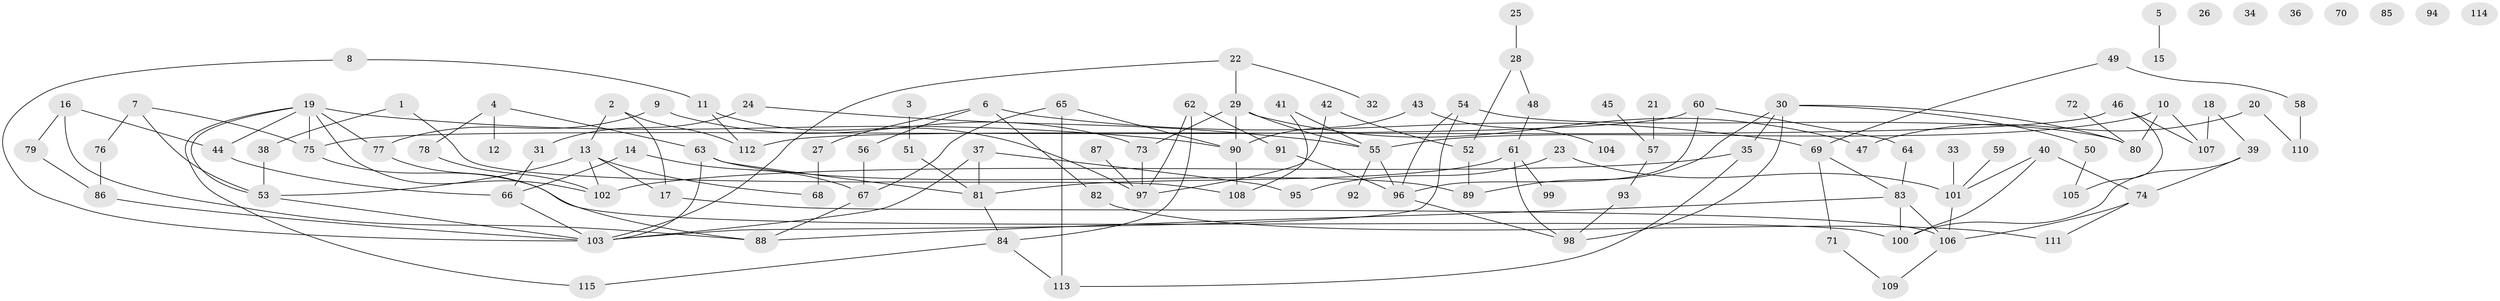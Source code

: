 // coarse degree distribution, {3: 0.15, 4: 0.15, 1: 0.1375, 2: 0.2875, 0: 0.1, 6: 0.0375, 12: 0.0125, 5: 0.0875, 9: 0.0125, 7: 0.0125, 8: 0.0125}
// Generated by graph-tools (version 1.1) at 2025/16/03/04/25 18:16:36]
// undirected, 115 vertices, 153 edges
graph export_dot {
graph [start="1"]
  node [color=gray90,style=filled];
  1;
  2;
  3;
  4;
  5;
  6;
  7;
  8;
  9;
  10;
  11;
  12;
  13;
  14;
  15;
  16;
  17;
  18;
  19;
  20;
  21;
  22;
  23;
  24;
  25;
  26;
  27;
  28;
  29;
  30;
  31;
  32;
  33;
  34;
  35;
  36;
  37;
  38;
  39;
  40;
  41;
  42;
  43;
  44;
  45;
  46;
  47;
  48;
  49;
  50;
  51;
  52;
  53;
  54;
  55;
  56;
  57;
  58;
  59;
  60;
  61;
  62;
  63;
  64;
  65;
  66;
  67;
  68;
  69;
  70;
  71;
  72;
  73;
  74;
  75;
  76;
  77;
  78;
  79;
  80;
  81;
  82;
  83;
  84;
  85;
  86;
  87;
  88;
  89;
  90;
  91;
  92;
  93;
  94;
  95;
  96;
  97;
  98;
  99;
  100;
  101;
  102;
  103;
  104;
  105;
  106;
  107;
  108;
  109;
  110;
  111;
  112;
  113;
  114;
  115;
  1 -- 38;
  1 -- 108;
  2 -- 13;
  2 -- 17;
  2 -- 112;
  3 -- 51;
  4 -- 12;
  4 -- 63;
  4 -- 78;
  5 -- 15;
  6 -- 27;
  6 -- 56;
  6 -- 69;
  6 -- 82;
  7 -- 53;
  7 -- 75;
  7 -- 76;
  8 -- 11;
  8 -- 103;
  9 -- 73;
  9 -- 77;
  10 -- 55;
  10 -- 80;
  10 -- 107;
  11 -- 97;
  11 -- 112;
  13 -- 17;
  13 -- 53;
  13 -- 68;
  13 -- 102;
  14 -- 66;
  14 -- 67;
  16 -- 44;
  16 -- 79;
  16 -- 88;
  17 -- 106;
  18 -- 39;
  18 -- 107;
  19 -- 44;
  19 -- 53;
  19 -- 75;
  19 -- 77;
  19 -- 90;
  19 -- 102;
  19 -- 115;
  20 -- 47;
  20 -- 110;
  21 -- 57;
  22 -- 29;
  22 -- 32;
  22 -- 103;
  23 -- 95;
  23 -- 101;
  24 -- 31;
  24 -- 55;
  25 -- 28;
  27 -- 68;
  28 -- 48;
  28 -- 52;
  29 -- 47;
  29 -- 55;
  29 -- 73;
  29 -- 90;
  30 -- 35;
  30 -- 50;
  30 -- 80;
  30 -- 89;
  30 -- 98;
  31 -- 66;
  33 -- 101;
  35 -- 102;
  35 -- 113;
  37 -- 81;
  37 -- 95;
  37 -- 103;
  38 -- 53;
  39 -- 74;
  39 -- 100;
  40 -- 74;
  40 -- 100;
  40 -- 101;
  41 -- 55;
  41 -- 108;
  42 -- 52;
  42 -- 97;
  43 -- 90;
  43 -- 104;
  44 -- 66;
  45 -- 57;
  46 -- 105;
  46 -- 107;
  46 -- 112;
  48 -- 61;
  49 -- 58;
  49 -- 69;
  50 -- 105;
  51 -- 81;
  52 -- 89;
  53 -- 103;
  54 -- 80;
  54 -- 96;
  54 -- 103;
  55 -- 92;
  55 -- 96;
  56 -- 67;
  57 -- 93;
  58 -- 110;
  59 -- 101;
  60 -- 64;
  60 -- 75;
  60 -- 96;
  61 -- 81;
  61 -- 98;
  61 -- 99;
  62 -- 84;
  62 -- 91;
  62 -- 97;
  63 -- 81;
  63 -- 89;
  63 -- 103;
  64 -- 83;
  65 -- 67;
  65 -- 90;
  65 -- 113;
  66 -- 103;
  67 -- 88;
  69 -- 71;
  69 -- 83;
  71 -- 109;
  72 -- 80;
  73 -- 97;
  74 -- 106;
  74 -- 111;
  75 -- 100;
  76 -- 86;
  77 -- 88;
  78 -- 102;
  79 -- 86;
  81 -- 84;
  82 -- 111;
  83 -- 88;
  83 -- 100;
  83 -- 106;
  84 -- 113;
  84 -- 115;
  86 -- 103;
  87 -- 97;
  90 -- 108;
  91 -- 96;
  93 -- 98;
  96 -- 98;
  101 -- 106;
  106 -- 109;
}
